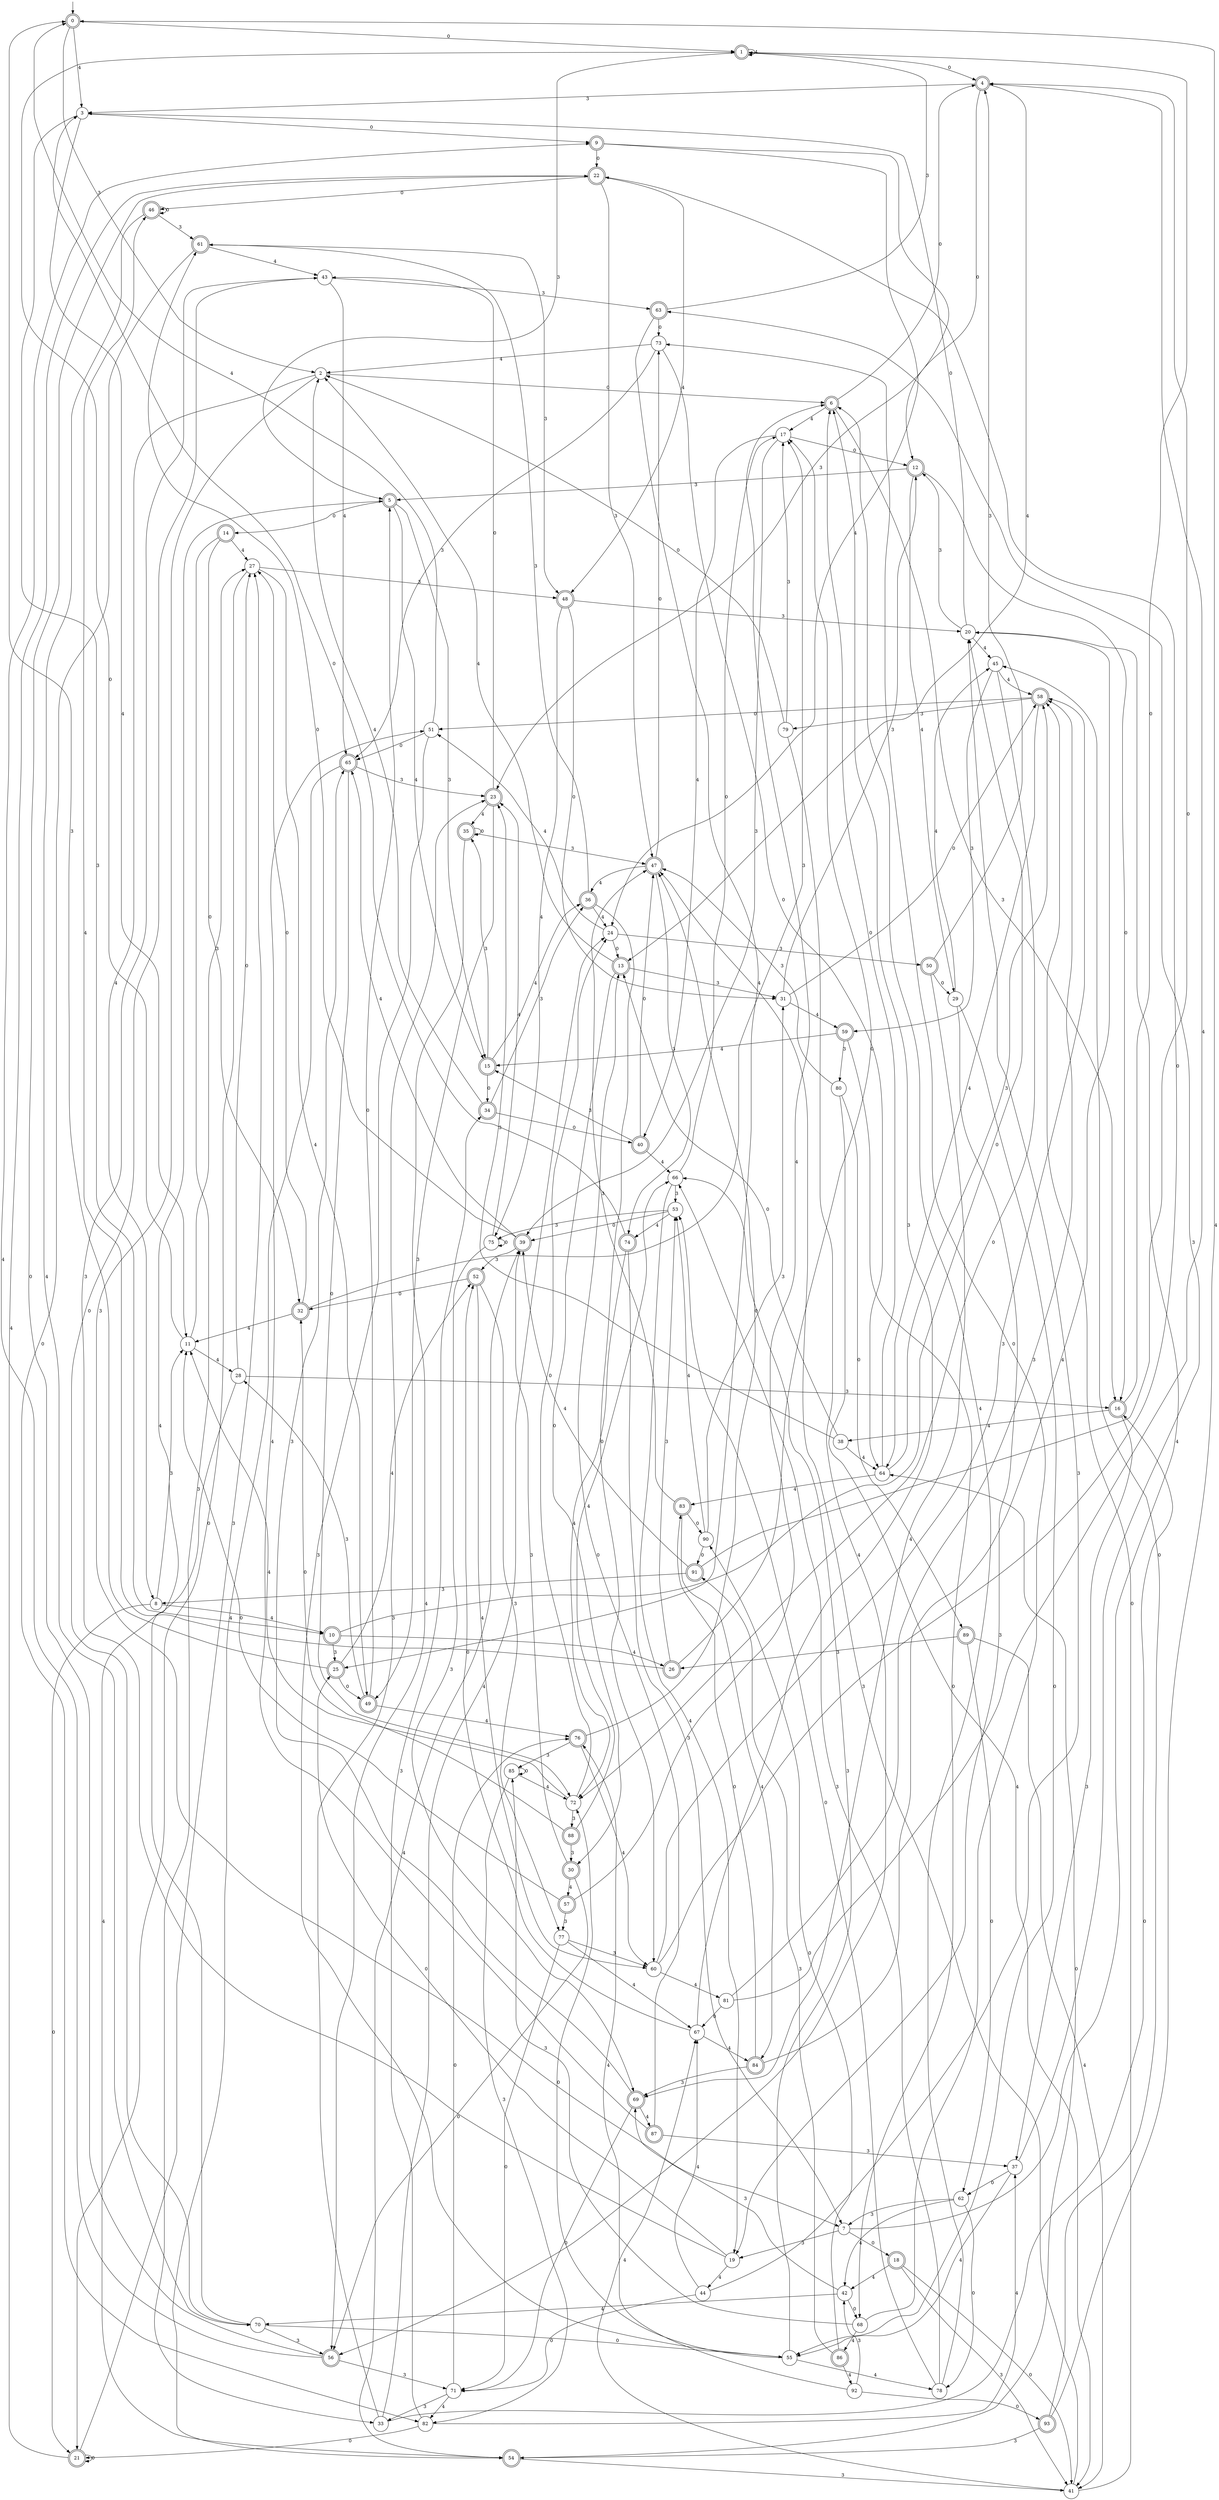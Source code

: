 digraph g {

	s0 [shape="doublecircle" label="0"];
	s1 [shape="doublecircle" label="1"];
	s2 [shape="circle" label="2"];
	s3 [shape="circle" label="3"];
	s4 [shape="doublecircle" label="4"];
	s5 [shape="doublecircle" label="5"];
	s6 [shape="doublecircle" label="6"];
	s7 [shape="circle" label="7"];
	s8 [shape="circle" label="8"];
	s9 [shape="doublecircle" label="9"];
	s10 [shape="doublecircle" label="10"];
	s11 [shape="circle" label="11"];
	s12 [shape="doublecircle" label="12"];
	s13 [shape="doublecircle" label="13"];
	s14 [shape="doublecircle" label="14"];
	s15 [shape="doublecircle" label="15"];
	s16 [shape="doublecircle" label="16"];
	s17 [shape="circle" label="17"];
	s18 [shape="doublecircle" label="18"];
	s19 [shape="circle" label="19"];
	s20 [shape="circle" label="20"];
	s21 [shape="doublecircle" label="21"];
	s22 [shape="doublecircle" label="22"];
	s23 [shape="doublecircle" label="23"];
	s24 [shape="circle" label="24"];
	s25 [shape="doublecircle" label="25"];
	s26 [shape="doublecircle" label="26"];
	s27 [shape="circle" label="27"];
	s28 [shape="circle" label="28"];
	s29 [shape="circle" label="29"];
	s30 [shape="doublecircle" label="30"];
	s31 [shape="circle" label="31"];
	s32 [shape="doublecircle" label="32"];
	s33 [shape="circle" label="33"];
	s34 [shape="doublecircle" label="34"];
	s35 [shape="doublecircle" label="35"];
	s36 [shape="doublecircle" label="36"];
	s37 [shape="circle" label="37"];
	s38 [shape="circle" label="38"];
	s39 [shape="doublecircle" label="39"];
	s40 [shape="doublecircle" label="40"];
	s41 [shape="circle" label="41"];
	s42 [shape="circle" label="42"];
	s43 [shape="circle" label="43"];
	s44 [shape="circle" label="44"];
	s45 [shape="circle" label="45"];
	s46 [shape="doublecircle" label="46"];
	s47 [shape="doublecircle" label="47"];
	s48 [shape="doublecircle" label="48"];
	s49 [shape="doublecircle" label="49"];
	s50 [shape="doublecircle" label="50"];
	s51 [shape="circle" label="51"];
	s52 [shape="doublecircle" label="52"];
	s53 [shape="circle" label="53"];
	s54 [shape="doublecircle" label="54"];
	s55 [shape="circle" label="55"];
	s56 [shape="doublecircle" label="56"];
	s57 [shape="doublecircle" label="57"];
	s58 [shape="doublecircle" label="58"];
	s59 [shape="doublecircle" label="59"];
	s60 [shape="circle" label="60"];
	s61 [shape="doublecircle" label="61"];
	s62 [shape="circle" label="62"];
	s63 [shape="doublecircle" label="63"];
	s64 [shape="circle" label="64"];
	s65 [shape="doublecircle" label="65"];
	s66 [shape="circle" label="66"];
	s67 [shape="circle" label="67"];
	s68 [shape="circle" label="68"];
	s69 [shape="doublecircle" label="69"];
	s70 [shape="circle" label="70"];
	s71 [shape="circle" label="71"];
	s72 [shape="circle" label="72"];
	s73 [shape="circle" label="73"];
	s74 [shape="doublecircle" label="74"];
	s75 [shape="circle" label="75"];
	s76 [shape="doublecircle" label="76"];
	s77 [shape="circle" label="77"];
	s78 [shape="circle" label="78"];
	s79 [shape="circle" label="79"];
	s80 [shape="circle" label="80"];
	s81 [shape="circle" label="81"];
	s82 [shape="circle" label="82"];
	s83 [shape="doublecircle" label="83"];
	s84 [shape="doublecircle" label="84"];
	s85 [shape="circle" label="85"];
	s86 [shape="doublecircle" label="86"];
	s87 [shape="doublecircle" label="87"];
	s88 [shape="doublecircle" label="88"];
	s89 [shape="doublecircle" label="89"];
	s90 [shape="circle" label="90"];
	s91 [shape="doublecircle" label="91"];
	s92 [shape="circle" label="92"];
	s93 [shape="doublecircle" label="93"];
	s0 -> s1 [label="0"];
	s0 -> s2 [label="3"];
	s0 -> s3 [label="4"];
	s1 -> s4 [label="0"];
	s1 -> s5 [label="3"];
	s1 -> s1 [label="4"];
	s2 -> s6 [label="0"];
	s2 -> s7 [label="3"];
	s2 -> s8 [label="4"];
	s3 -> s9 [label="0"];
	s3 -> s10 [label="3"];
	s3 -> s11 [label="4"];
	s4 -> s12 [label="0"];
	s4 -> s3 [label="3"];
	s4 -> s13 [label="4"];
	s5 -> s14 [label="0"];
	s5 -> s15 [label="3"];
	s5 -> s15 [label="4"];
	s6 -> s4 [label="0"];
	s6 -> s16 [label="3"];
	s6 -> s17 [label="4"];
	s7 -> s18 [label="0"];
	s7 -> s19 [label="3"];
	s7 -> s20 [label="4"];
	s8 -> s21 [label="0"];
	s8 -> s11 [label="3"];
	s8 -> s10 [label="4"];
	s9 -> s22 [label="0"];
	s9 -> s23 [label="3"];
	s9 -> s24 [label="4"];
	s10 -> s20 [label="0"];
	s10 -> s25 [label="3"];
	s10 -> s26 [label="4"];
	s11 -> s1 [label="0"];
	s11 -> s27 [label="3"];
	s11 -> s28 [label="4"];
	s12 -> s16 [label="0"];
	s12 -> s5 [label="3"];
	s12 -> s29 [label="4"];
	s13 -> s30 [label="0"];
	s13 -> s31 [label="3"];
	s13 -> s2 [label="4"];
	s14 -> s32 [label="0"];
	s14 -> s33 [label="3"];
	s14 -> s27 [label="4"];
	s15 -> s34 [label="0"];
	s15 -> s35 [label="3"];
	s15 -> s36 [label="4"];
	s16 -> s1 [label="0"];
	s16 -> s37 [label="3"];
	s16 -> s38 [label="4"];
	s17 -> s12 [label="0"];
	s17 -> s39 [label="3"];
	s17 -> s40 [label="4"];
	s18 -> s41 [label="0"];
	s18 -> s41 [label="3"];
	s18 -> s42 [label="4"];
	s19 -> s25 [label="0"];
	s19 -> s43 [label="3"];
	s19 -> s44 [label="4"];
	s20 -> s3 [label="0"];
	s20 -> s12 [label="3"];
	s20 -> s45 [label="4"];
	s21 -> s21 [label="0"];
	s21 -> s27 [label="3"];
	s21 -> s22 [label="4"];
	s22 -> s46 [label="0"];
	s22 -> s47 [label="3"];
	s22 -> s48 [label="4"];
	s23 -> s43 [label="0"];
	s23 -> s49 [label="3"];
	s23 -> s35 [label="4"];
	s24 -> s13 [label="0"];
	s24 -> s50 [label="3"];
	s24 -> s51 [label="4"];
	s25 -> s49 [label="0"];
	s25 -> s0 [label="3"];
	s25 -> s52 [label="4"];
	s26 -> s17 [label="0"];
	s26 -> s53 [label="3"];
	s26 -> s46 [label="4"];
	s27 -> s21 [label="0"];
	s27 -> s48 [label="3"];
	s27 -> s49 [label="4"];
	s28 -> s27 [label="0"];
	s28 -> s16 [label="3"];
	s28 -> s54 [label="4"];
	s29 -> s55 [label="0"];
	s29 -> s19 [label="3"];
	s29 -> s45 [label="4"];
	s30 -> s56 [label="0"];
	s30 -> s39 [label="3"];
	s30 -> s57 [label="4"];
	s31 -> s58 [label="0"];
	s31 -> s12 [label="3"];
	s31 -> s59 [label="4"];
	s32 -> s27 [label="0"];
	s32 -> s17 [label="3"];
	s32 -> s11 [label="4"];
	s33 -> s16 [label="0"];
	s33 -> s23 [label="3"];
	s33 -> s24 [label="4"];
	s34 -> s40 [label="0"];
	s34 -> s36 [label="3"];
	s34 -> s2 [label="4"];
	s35 -> s35 [label="0"];
	s35 -> s47 [label="3"];
	s35 -> s56 [label="4"];
	s36 -> s60 [label="0"];
	s36 -> s61 [label="3"];
	s36 -> s24 [label="4"];
	s37 -> s62 [label="0"];
	s37 -> s63 [label="3"];
	s37 -> s55 [label="4"];
	s38 -> s13 [label="0"];
	s38 -> s23 [label="3"];
	s38 -> s64 [label="4"];
	s39 -> s61 [label="0"];
	s39 -> s52 [label="3"];
	s39 -> s65 [label="4"];
	s40 -> s47 [label="0"];
	s40 -> s15 [label="3"];
	s40 -> s66 [label="4"];
	s41 -> s58 [label="0"];
	s41 -> s47 [label="3"];
	s41 -> s67 [label="4"];
	s42 -> s68 [label="0"];
	s42 -> s69 [label="3"];
	s42 -> s70 [label="4"];
	s43 -> s70 [label="0"];
	s43 -> s63 [label="3"];
	s43 -> s65 [label="4"];
	s44 -> s71 [label="0"];
	s44 -> s20 [label="3"];
	s44 -> s67 [label="4"];
	s45 -> s72 [label="0"];
	s45 -> s59 [label="3"];
	s45 -> s58 [label="4"];
	s46 -> s46 [label="0"];
	s46 -> s61 [label="3"];
	s46 -> s70 [label="4"];
	s47 -> s73 [label="0"];
	s47 -> s74 [label="3"];
	s47 -> s36 [label="4"];
	s48 -> s31 [label="0"];
	s48 -> s20 [label="3"];
	s48 -> s75 [label="4"];
	s49 -> s5 [label="0"];
	s49 -> s28 [label="3"];
	s49 -> s76 [label="4"];
	s50 -> s29 [label="0"];
	s50 -> s4 [label="3"];
	s50 -> s69 [label="4"];
	s51 -> s65 [label="0"];
	s51 -> s55 [label="3"];
	s51 -> s0 [label="4"];
	s52 -> s32 [label="0"];
	s52 -> s77 [label="3"];
	s52 -> s60 [label="4"];
	s53 -> s39 [label="0"];
	s53 -> s75 [label="3"];
	s53 -> s74 [label="4"];
	s54 -> s64 [label="0"];
	s54 -> s41 [label="3"];
	s54 -> s39 [label="4"];
	s55 -> s72 [label="0"];
	s55 -> s66 [label="3"];
	s55 -> s78 [label="4"];
	s56 -> s22 [label="0"];
	s56 -> s71 [label="3"];
	s56 -> s9 [label="4"];
	s57 -> s11 [label="0"];
	s57 -> s77 [label="3"];
	s57 -> s6 [label="4"];
	s58 -> s51 [label="0"];
	s58 -> s79 [label="3"];
	s58 -> s64 [label="4"];
	s59 -> s68 [label="0"];
	s59 -> s80 [label="3"];
	s59 -> s15 [label="4"];
	s60 -> s22 [label="0"];
	s60 -> s58 [label="3"];
	s60 -> s81 [label="4"];
	s61 -> s82 [label="0"];
	s61 -> s48 [label="3"];
	s61 -> s43 [label="4"];
	s62 -> s78 [label="0"];
	s62 -> s7 [label="3"];
	s62 -> s42 [label="4"];
	s63 -> s73 [label="0"];
	s63 -> s1 [label="3"];
	s63 -> s25 [label="4"];
	s64 -> s6 [label="0"];
	s64 -> s58 [label="3"];
	s64 -> s83 [label="4"];
	s65 -> s72 [label="0"];
	s65 -> s23 [label="3"];
	s65 -> s54 [label="4"];
	s66 -> s17 [label="0"];
	s66 -> s53 [label="3"];
	s66 -> s19 [label="4"];
	s67 -> s52 [label="0"];
	s67 -> s6 [label="3"];
	s67 -> s84 [label="4"];
	s68 -> s73 [label="0"];
	s68 -> s85 [label="3"];
	s68 -> s86 [label="4"];
	s69 -> s71 [label="0"];
	s69 -> s65 [label="3"];
	s69 -> s87 [label="4"];
	s70 -> s55 [label="0"];
	s70 -> s56 [label="3"];
	s70 -> s5 [label="4"];
	s71 -> s76 [label="0"];
	s71 -> s33 [label="3"];
	s71 -> s82 [label="4"];
	s72 -> s24 [label="0"];
	s72 -> s88 [label="3"];
	s72 -> s11 [label="4"];
	s73 -> s64 [label="0"];
	s73 -> s65 [label="3"];
	s73 -> s2 [label="4"];
	s74 -> s3 [label="0"];
	s74 -> s7 [label="3"];
	s74 -> s72 [label="4"];
	s75 -> s75 [label="0"];
	s75 -> s69 [label="3"];
	s75 -> s23 [label="4"];
	s76 -> s47 [label="0"];
	s76 -> s85 [label="3"];
	s76 -> s60 [label="4"];
	s77 -> s71 [label="0"];
	s77 -> s60 [label="3"];
	s77 -> s67 [label="4"];
	s78 -> s53 [label="0"];
	s78 -> s66 [label="3"];
	s78 -> s6 [label="4"];
	s79 -> s2 [label="0"];
	s79 -> s17 [label="3"];
	s79 -> s56 [label="4"];
	s80 -> s89 [label="0"];
	s80 -> s47 [label="3"];
	s80 -> s41 [label="4"];
	s81 -> s67 [label="0"];
	s81 -> s58 [label="3"];
	s81 -> s4 [label="4"];
	s82 -> s21 [label="0"];
	s82 -> s34 [label="3"];
	s82 -> s37 [label="4"];
	s83 -> s90 [label="0"];
	s83 -> s47 [label="3"];
	s83 -> s84 [label="4"];
	s84 -> s83 [label="0"];
	s84 -> s69 [label="3"];
	s84 -> s20 [label="4"];
	s85 -> s85 [label="0"];
	s85 -> s82 [label="3"];
	s85 -> s72 [label="4"];
	s86 -> s90 [label="0"];
	s86 -> s91 [label="3"];
	s86 -> s92 [label="4"];
	s87 -> s13 [label="0"];
	s87 -> s37 [label="3"];
	s87 -> s51 [label="4"];
	s88 -> s32 [label="0"];
	s88 -> s30 [label="3"];
	s88 -> s66 [label="4"];
	s89 -> s62 [label="0"];
	s89 -> s26 [label="3"];
	s89 -> s41 [label="4"];
	s90 -> s91 [label="0"];
	s90 -> s31 [label="3"];
	s90 -> s53 [label="4"];
	s91 -> s4 [label="0"];
	s91 -> s8 [label="3"];
	s91 -> s39 [label="4"];
	s92 -> s93 [label="0"];
	s92 -> s42 [label="3"];
	s92 -> s76 [label="4"];
	s93 -> s45 [label="0"];
	s93 -> s54 [label="3"];
	s93 -> s0 [label="4"];

__start0 [label="" shape="none" width="0" height="0"];
__start0 -> s0;

}

